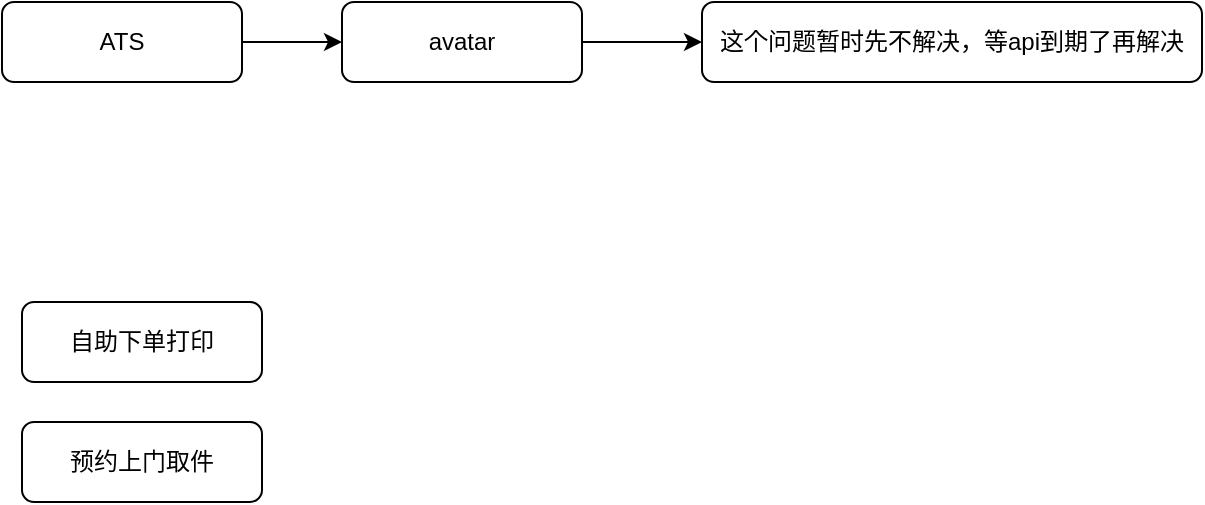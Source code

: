 <mxfile version="16.5.6" type="github">
  <diagram id="CTRHQpLJLAgT-PBREwW2" name="Page-1">
    <mxGraphModel dx="798" dy="773" grid="1" gridSize="10" guides="1" tooltips="1" connect="1" arrows="1" fold="1" page="1" pageScale="1" pageWidth="827" pageHeight="1169" math="0" shadow="0">
      <root>
        <mxCell id="0" />
        <mxCell id="1" parent="0" />
        <mxCell id="WTsPHk34UFrc1bAdrFl5-3" style="edgeStyle=orthogonalEdgeStyle;rounded=0;orthogonalLoop=1;jettySize=auto;html=1;exitX=1;exitY=0.5;exitDx=0;exitDy=0;entryX=0;entryY=0.5;entryDx=0;entryDy=0;elbow=vertical;curved=1;" edge="1" parent="1" source="WTsPHk34UFrc1bAdrFl5-1" target="WTsPHk34UFrc1bAdrFl5-2">
          <mxGeometry relative="1" as="geometry" />
        </mxCell>
        <mxCell id="WTsPHk34UFrc1bAdrFl5-1" value="ATS" style="rounded=1;whiteSpace=wrap;html=1;" vertex="1" parent="1">
          <mxGeometry x="30" y="40" width="120" height="40" as="geometry" />
        </mxCell>
        <mxCell id="WTsPHk34UFrc1bAdrFl5-5" style="edgeStyle=orthogonalEdgeStyle;rounded=0;orthogonalLoop=1;jettySize=auto;html=1;exitX=1;exitY=0.5;exitDx=0;exitDy=0;entryX=0;entryY=0.5;entryDx=0;entryDy=0;curved=1;" edge="1" parent="1" source="WTsPHk34UFrc1bAdrFl5-2" target="WTsPHk34UFrc1bAdrFl5-4">
          <mxGeometry relative="1" as="geometry" />
        </mxCell>
        <mxCell id="WTsPHk34UFrc1bAdrFl5-2" value="avatar" style="rounded=1;whiteSpace=wrap;html=1;" vertex="1" parent="1">
          <mxGeometry x="200" y="40" width="120" height="40" as="geometry" />
        </mxCell>
        <mxCell id="WTsPHk34UFrc1bAdrFl5-4" value="这个问题暂时先不解决，等api到期了再解决" style="rounded=1;whiteSpace=wrap;html=1;" vertex="1" parent="1">
          <mxGeometry x="380" y="40" width="250" height="40" as="geometry" />
        </mxCell>
        <mxCell id="WTsPHk34UFrc1bAdrFl5-6" value="自助下单打印" style="rounded=1;whiteSpace=wrap;html=1;" vertex="1" parent="1">
          <mxGeometry x="40" y="190" width="120" height="40" as="geometry" />
        </mxCell>
        <mxCell id="WTsPHk34UFrc1bAdrFl5-7" value="预约上门取件" style="rounded=1;whiteSpace=wrap;html=1;" vertex="1" parent="1">
          <mxGeometry x="40" y="250" width="120" height="40" as="geometry" />
        </mxCell>
      </root>
    </mxGraphModel>
  </diagram>
</mxfile>
